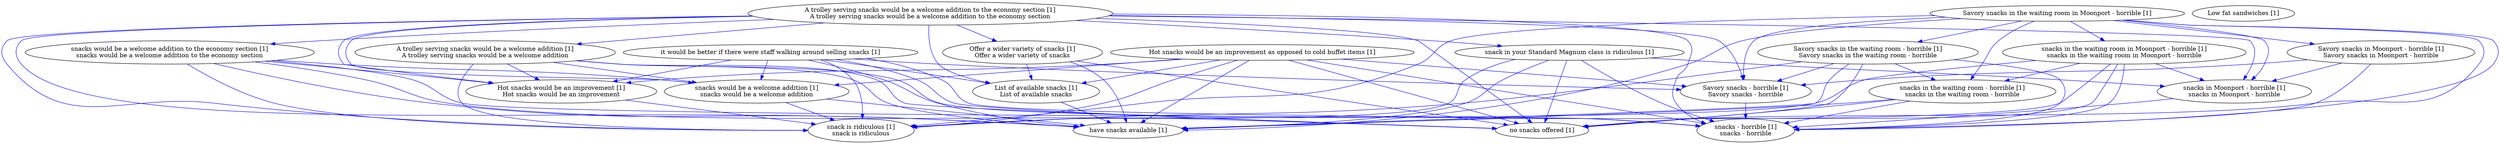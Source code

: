 digraph collapsedGraph {
"A trolley serving snacks would be a welcome addition to the economy section [1]\nA trolley serving snacks would be a welcome addition to the economy section""A trolley serving snacks would be a welcome addition [1]\nA trolley serving snacks would be a welcome addition""snacks would be a welcome addition [1]\nsnacks would be a welcome addition""snacks would be a welcome addition to the economy section [1]\nsnacks would be a welcome addition to the economy section""Hot snacks would be an improvement as opposed to cold buffet items [1]""Hot snacks would be an improvement [1]\nHot snacks would be an improvement""List of available snacks [1]\nList of available snacks""Low fat sandwiches [1]""Offer a wider variety of snacks [1]\nOffer a wider variety of snacks""Savory snacks in the waiting room in Moonport - horrible [1]""Savory snacks in Moonport - horrible [1]\nSavory snacks in Moonport - horrible""Savory snacks - horrible [1]\nSavory snacks - horrible""snacks - horrible [1]\nsnacks - horrible""snacks in Moonport - horrible [1]\nsnacks in Moonport - horrible""Savory snacks in the waiting room - horrible [1]\nSavory snacks in the waiting room - horrible""snacks in the waiting room - horrible [1]\nsnacks in the waiting room - horrible""snacks in the waiting room in Moonport - horrible [1]\nsnacks in the waiting room in Moonport - horrible""have snacks available [1]""it would be better if there were staff walking around selling snacks [1]""no snacks offered [1]""snack in your Standard Magnum class is ridiculous [1]""snack is ridiculous [1]\nsnack is ridiculous""A trolley serving snacks would be a welcome addition to the economy section [1]\nA trolley serving snacks would be a welcome addition to the economy section" -> "A trolley serving snacks would be a welcome addition [1]\nA trolley serving snacks would be a welcome addition" [color=blue]
"A trolley serving snacks would be a welcome addition [1]\nA trolley serving snacks would be a welcome addition" -> "snacks would be a welcome addition [1]\nsnacks would be a welcome addition" [color=blue]
"A trolley serving snacks would be a welcome addition to the economy section [1]\nA trolley serving snacks would be a welcome addition to the economy section" -> "snacks would be a welcome addition to the economy section [1]\nsnacks would be a welcome addition to the economy section" [color=blue]
"snacks would be a welcome addition to the economy section [1]\nsnacks would be a welcome addition to the economy section" -> "snacks would be a welcome addition [1]\nsnacks would be a welcome addition" [color=blue]
"A trolley serving snacks would be a welcome addition to the economy section [1]\nA trolley serving snacks would be a welcome addition to the economy section" -> "snacks would be a welcome addition [1]\nsnacks would be a welcome addition" [color=blue]
"Hot snacks would be an improvement as opposed to cold buffet items [1]" -> "Hot snacks would be an improvement [1]\nHot snacks would be an improvement" [color=blue]
"A trolley serving snacks would be a welcome addition to the economy section [1]\nA trolley serving snacks would be a welcome addition to the economy section" -> "Hot snacks would be an improvement [1]\nHot snacks would be an improvement" [color=blue]
"A trolley serving snacks would be a welcome addition [1]\nA trolley serving snacks would be a welcome addition" -> "Hot snacks would be an improvement [1]\nHot snacks would be an improvement" [color=blue]
"snacks would be a welcome addition to the economy section [1]\nsnacks would be a welcome addition to the economy section" -> "Hot snacks would be an improvement [1]\nHot snacks would be an improvement" [color=blue]
"Hot snacks would be an improvement as opposed to cold buffet items [1]" -> "snacks would be a welcome addition [1]\nsnacks would be a welcome addition" [color=blue]
"A trolley serving snacks would be a welcome addition to the economy section [1]\nA trolley serving snacks would be a welcome addition to the economy section" -> "List of available snacks [1]\nList of available snacks" [color=blue]
"Hot snacks would be an improvement as opposed to cold buffet items [1]" -> "List of available snacks [1]\nList of available snacks" [color=blue]
"A trolley serving snacks would be a welcome addition to the economy section [1]\nA trolley serving snacks would be a welcome addition to the economy section" -> "Offer a wider variety of snacks [1]\nOffer a wider variety of snacks" [color=blue]
"Offer a wider variety of snacks [1]\nOffer a wider variety of snacks" -> "List of available snacks [1]\nList of available snacks" [color=blue]
"Savory snacks in the waiting room in Moonport - horrible [1]" -> "Savory snacks in Moonport - horrible [1]\nSavory snacks in Moonport - horrible" [color=blue]
"Savory snacks in Moonport - horrible [1]\nSavory snacks in Moonport - horrible" -> "Savory snacks - horrible [1]\nSavory snacks - horrible" [color=blue]
"Savory snacks - horrible [1]\nSavory snacks - horrible" -> "snacks - horrible [1]\nsnacks - horrible" [color=blue]
"Savory snacks in Moonport - horrible [1]\nSavory snacks in Moonport - horrible" -> "snacks in Moonport - horrible [1]\nsnacks in Moonport - horrible" [color=blue]
"snacks in Moonport - horrible [1]\nsnacks in Moonport - horrible" -> "snacks - horrible [1]\nsnacks - horrible" [color=blue]
"Savory snacks in the waiting room in Moonport - horrible [1]" -> "Savory snacks in the waiting room - horrible [1]\nSavory snacks in the waiting room - horrible" [color=blue]
"Savory snacks in the waiting room - horrible [1]\nSavory snacks in the waiting room - horrible" -> "Savory snacks - horrible [1]\nSavory snacks - horrible" [color=blue]
"Savory snacks in the waiting room - horrible [1]\nSavory snacks in the waiting room - horrible" -> "snacks in the waiting room - horrible [1]\nsnacks in the waiting room - horrible" [color=blue]
"snacks in the waiting room - horrible [1]\nsnacks in the waiting room - horrible" -> "snacks - horrible [1]\nsnacks - horrible" [color=blue]
"Savory snacks in the waiting room in Moonport - horrible [1]" -> "snacks in the waiting room in Moonport - horrible [1]\nsnacks in the waiting room in Moonport - horrible" [color=blue]
"snacks in the waiting room in Moonport - horrible [1]\nsnacks in the waiting room in Moonport - horrible" -> "snacks in Moonport - horrible [1]\nsnacks in Moonport - horrible" [color=blue]
"snacks in the waiting room in Moonport - horrible [1]\nsnacks in the waiting room in Moonport - horrible" -> "snacks in the waiting room - horrible [1]\nsnacks in the waiting room - horrible" [color=blue]
"Savory snacks in the waiting room in Moonport - horrible [1]" -> "snacks in Moonport - horrible [1]\nsnacks in Moonport - horrible" [color=blue]
"Savory snacks in the waiting room in Moonport - horrible [1]" -> "Savory snacks - horrible [1]\nSavory snacks - horrible" [color=blue]
"Savory snacks in the waiting room in Moonport - horrible [1]" -> "snacks in the waiting room - horrible [1]\nsnacks in the waiting room - horrible" [color=blue]
"Savory snacks in Moonport - horrible [1]\nSavory snacks in Moonport - horrible" -> "snacks - horrible [1]\nsnacks - horrible" [color=blue]
"Savory snacks in the waiting room - horrible [1]\nSavory snacks in the waiting room - horrible" -> "snacks - horrible [1]\nsnacks - horrible" [color=blue]
"snacks in the waiting room in Moonport - horrible [1]\nsnacks in the waiting room in Moonport - horrible" -> "snacks - horrible [1]\nsnacks - horrible" [color=blue]
"Savory snacks in the waiting room in Moonport - horrible [1]" -> "snacks - horrible [1]\nsnacks - horrible" [color=blue]
"A trolley serving snacks would be a welcome addition to the economy section [1]\nA trolley serving snacks would be a welcome addition to the economy section" -> "Savory snacks - horrible [1]\nSavory snacks - horrible" [color=blue]
"A trolley serving snacks would be a welcome addition to the economy section [1]\nA trolley serving snacks would be a welcome addition to the economy section" -> "snacks - horrible [1]\nsnacks - horrible" [color=blue]
"A trolley serving snacks would be a welcome addition [1]\nA trolley serving snacks would be a welcome addition" -> "snacks - horrible [1]\nsnacks - horrible" [color=blue]
"snacks would be a welcome addition to the economy section [1]\nsnacks would be a welcome addition to the economy section" -> "snacks - horrible [1]\nsnacks - horrible" [color=blue]
"Hot snacks would be an improvement as opposed to cold buffet items [1]" -> "Savory snacks - horrible [1]\nSavory snacks - horrible" [color=blue]
"Hot snacks would be an improvement as opposed to cold buffet items [1]" -> "snacks - horrible [1]\nsnacks - horrible" [color=blue]
"A trolley serving snacks would be a welcome addition to the economy section [1]\nA trolley serving snacks would be a welcome addition to the economy section" -> "have snacks available [1]" [color=blue]
"A trolley serving snacks would be a welcome addition [1]\nA trolley serving snacks would be a welcome addition" -> "have snacks available [1]" [color=blue]
"snacks would be a welcome addition [1]\nsnacks would be a welcome addition" -> "have snacks available [1]" [color=blue]
"snacks would be a welcome addition to the economy section [1]\nsnacks would be a welcome addition to the economy section" -> "have snacks available [1]" [color=blue]
"Hot snacks would be an improvement as opposed to cold buffet items [1]" -> "have snacks available [1]" [color=blue]
"List of available snacks [1]\nList of available snacks" -> "have snacks available [1]" [color=blue]
"Offer a wider variety of snacks [1]\nOffer a wider variety of snacks" -> "have snacks available [1]" [color=blue]
"Savory snacks in the waiting room in Moonport - horrible [1]" -> "have snacks available [1]" [color=blue]
"Savory snacks in the waiting room - horrible [1]\nSavory snacks in the waiting room - horrible" -> "have snacks available [1]" [color=blue]
"snacks in the waiting room - horrible [1]\nsnacks in the waiting room - horrible" -> "have snacks available [1]" [color=blue]
"snacks in the waiting room in Moonport - horrible [1]\nsnacks in the waiting room in Moonport - horrible" -> "have snacks available [1]" [color=blue]
"it would be better if there were staff walking around selling snacks [1]" -> "snacks would be a welcome addition [1]\nsnacks would be a welcome addition" [color=blue]
"it would be better if there were staff walking around selling snacks [1]" -> "Hot snacks would be an improvement [1]\nHot snacks would be an improvement" [color=blue]
"it would be better if there were staff walking around selling snacks [1]" -> "List of available snacks [1]\nList of available snacks" [color=blue]
"it would be better if there were staff walking around selling snacks [1]" -> "Savory snacks - horrible [1]\nSavory snacks - horrible" [color=blue]
"it would be better if there were staff walking around selling snacks [1]" -> "snacks - horrible [1]\nsnacks - horrible" [color=blue]
"it would be better if there were staff walking around selling snacks [1]" -> "have snacks available [1]" [color=blue]
"A trolley serving snacks would be a welcome addition to the economy section [1]\nA trolley serving snacks would be a welcome addition to the economy section" -> "no snacks offered [1]" [color=blue]
"A trolley serving snacks would be a welcome addition [1]\nA trolley serving snacks would be a welcome addition" -> "no snacks offered [1]" [color=blue]
"snacks would be a welcome addition to the economy section [1]\nsnacks would be a welcome addition to the economy section" -> "no snacks offered [1]" [color=blue]
"Hot snacks would be an improvement as opposed to cold buffet items [1]" -> "no snacks offered [1]" [color=blue]
"Offer a wider variety of snacks [1]\nOffer a wider variety of snacks" -> "no snacks offered [1]" [color=blue]
"Savory snacks in the waiting room in Moonport - horrible [1]" -> "no snacks offered [1]" [color=blue]
"Savory snacks in the waiting room - horrible [1]\nSavory snacks in the waiting room - horrible" -> "no snacks offered [1]" [color=blue]
"snacks in the waiting room - horrible [1]\nsnacks in the waiting room - horrible" -> "no snacks offered [1]" [color=blue]
"snacks in the waiting room in Moonport - horrible [1]\nsnacks in the waiting room in Moonport - horrible" -> "no snacks offered [1]" [color=blue]
"it would be better if there were staff walking around selling snacks [1]" -> "no snacks offered [1]" [color=blue]
"snack in your Standard Magnum class is ridiculous [1]" -> "snack is ridiculous [1]\nsnack is ridiculous" [color=blue]
"A trolley serving snacks would be a welcome addition to the economy section [1]\nA trolley serving snacks would be a welcome addition to the economy section" -> "snack in your Standard Magnum class is ridiculous [1]" [color=blue]
"A trolley serving snacks would be a welcome addition to the economy section [1]\nA trolley serving snacks would be a welcome addition to the economy section" -> "snack is ridiculous [1]\nsnack is ridiculous" [color=blue]
"A trolley serving snacks would be a welcome addition [1]\nA trolley serving snacks would be a welcome addition" -> "snack is ridiculous [1]\nsnack is ridiculous" [color=blue]
"snacks would be a welcome addition [1]\nsnacks would be a welcome addition" -> "snack is ridiculous [1]\nsnack is ridiculous" [color=blue]
"snacks would be a welcome addition to the economy section [1]\nsnacks would be a welcome addition to the economy section" -> "snack is ridiculous [1]\nsnack is ridiculous" [color=blue]
"Hot snacks would be an improvement as opposed to cold buffet items [1]" -> "snack is ridiculous [1]\nsnack is ridiculous" [color=blue]
"Hot snacks would be an improvement [1]\nHot snacks would be an improvement" -> "snack is ridiculous [1]\nsnack is ridiculous" [color=blue]
"Savory snacks in the waiting room in Moonport - horrible [1]" -> "snack is ridiculous [1]\nsnack is ridiculous" [color=blue]
"Savory snacks in the waiting room - horrible [1]\nSavory snacks in the waiting room - horrible" -> "snack is ridiculous [1]\nsnack is ridiculous" [color=blue]
"snacks in the waiting room in Moonport - horrible [1]\nsnacks in the waiting room in Moonport - horrible" -> "snack is ridiculous [1]\nsnack is ridiculous" [color=blue]
"it would be better if there were staff walking around selling snacks [1]" -> "snack is ridiculous [1]\nsnack is ridiculous" [color=blue]
"snack in your Standard Magnum class is ridiculous [1]" -> "snacks - horrible [1]\nsnacks - horrible" [color=blue]
"snack in your Standard Magnum class is ridiculous [1]" -> "snacks in Moonport - horrible [1]\nsnacks in Moonport - horrible" [color=blue]
"snack in your Standard Magnum class is ridiculous [1]" -> "have snacks available [1]" [color=blue]
"snack in your Standard Magnum class is ridiculous [1]" -> "no snacks offered [1]" [color=blue]
"A trolley serving snacks would be a welcome addition to the economy section [1]\nA trolley serving snacks would be a welcome addition to the economy section" -> "snacks in Moonport - horrible [1]\nsnacks in Moonport - horrible" [color=blue]
}